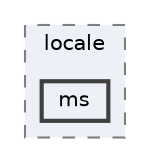 digraph "C:/Users/LukeMabie/documents/Development/Password_Saver_Using_Django-master/venv/Lib/site-packages/django/conf/locale/ms"
{
 // LATEX_PDF_SIZE
  bgcolor="transparent";
  edge [fontname=Helvetica,fontsize=10,labelfontname=Helvetica,labelfontsize=10];
  node [fontname=Helvetica,fontsize=10,shape=box,height=0.2,width=0.4];
  compound=true
  subgraph clusterdir_6ae4708f427b9ff73e5313b131df1071 {
    graph [ bgcolor="#edf0f7", pencolor="grey50", label="locale", fontname=Helvetica,fontsize=10 style="filled,dashed", URL="dir_6ae4708f427b9ff73e5313b131df1071.html",tooltip=""]
  dir_d588b70ba2888fd21a699aa64324085f [label="ms", fillcolor="#edf0f7", color="grey25", style="filled,bold", URL="dir_d588b70ba2888fd21a699aa64324085f.html",tooltip=""];
  }
}
